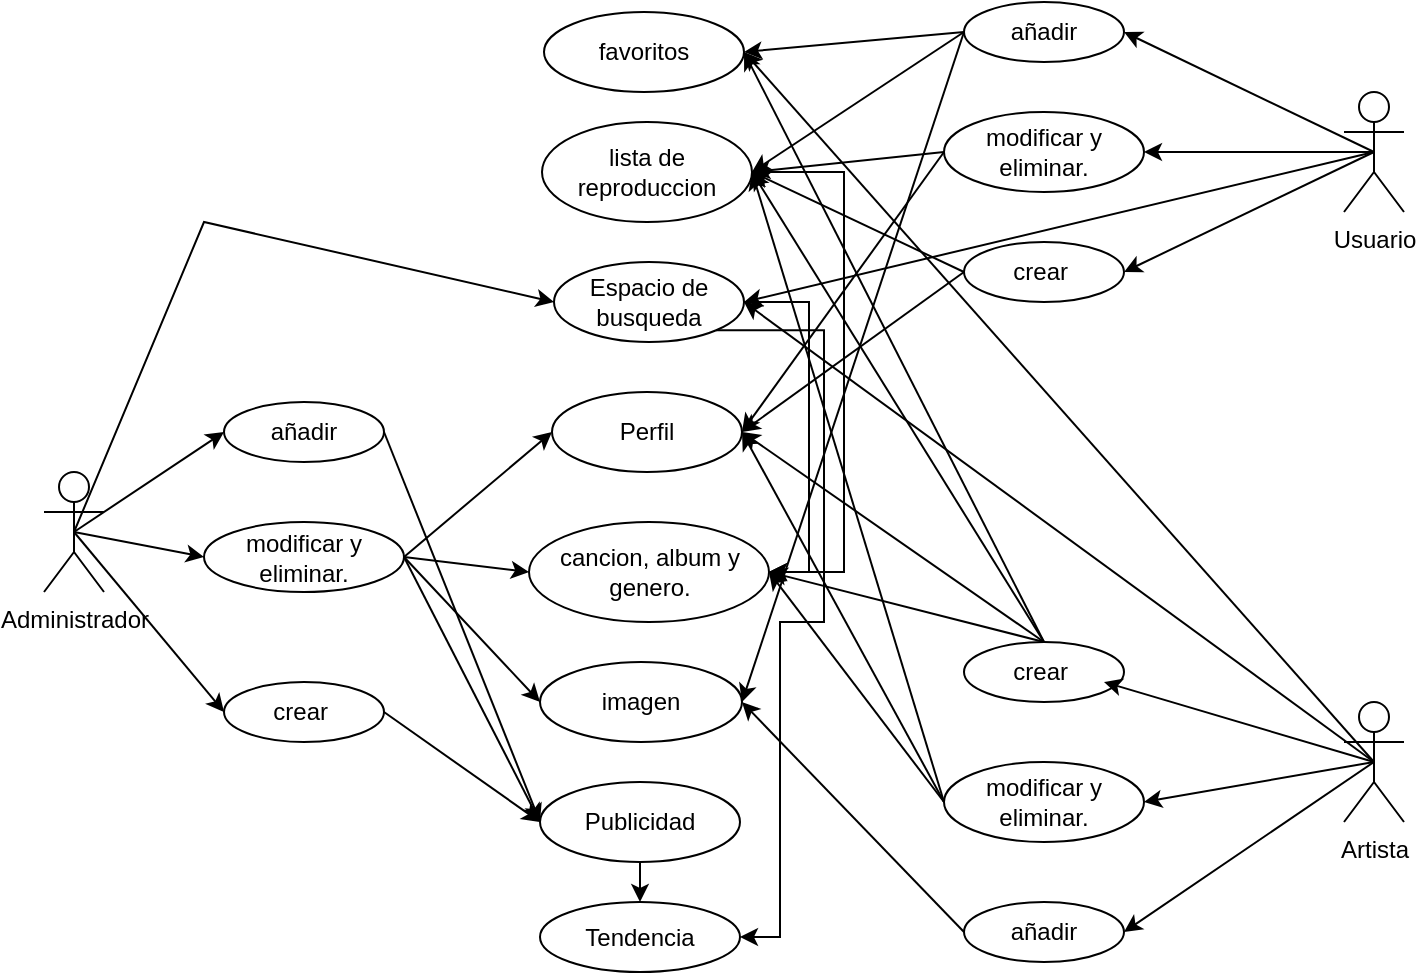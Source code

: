<mxfile version="24.2.3" type="device">
  <diagram name="Página-1" id="-5zOtFLq7SKK8Ss9scCu">
    <mxGraphModel dx="1076" dy="729" grid="1" gridSize="10" guides="1" tooltips="1" connect="1" arrows="1" fold="1" page="1" pageScale="1" pageWidth="827" pageHeight="1169" math="0" shadow="0">
      <root>
        <mxCell id="0" />
        <mxCell id="1" parent="0" />
        <mxCell id="MYRkEVuzvfeUx_2Qi6E3-7" value="Administrador" style="shape=umlActor;verticalLabelPosition=bottom;verticalAlign=top;html=1;outlineConnect=0;" vertex="1" parent="1">
          <mxGeometry x="60" y="275" width="30" height="60" as="geometry" />
        </mxCell>
        <mxCell id="MYRkEVuzvfeUx_2Qi6E3-8" value="Usuario" style="shape=umlActor;verticalLabelPosition=bottom;verticalAlign=top;html=1;outlineConnect=0;" vertex="1" parent="1">
          <mxGeometry x="710" y="85" width="30" height="60" as="geometry" />
        </mxCell>
        <mxCell id="MYRkEVuzvfeUx_2Qi6E3-9" value="Artista" style="shape=umlActor;verticalLabelPosition=bottom;verticalAlign=top;html=1;outlineConnect=0;" vertex="1" parent="1">
          <mxGeometry x="710" y="390" width="30" height="60" as="geometry" />
        </mxCell>
        <mxCell id="MYRkEVuzvfeUx_2Qi6E3-13" value="Perfil" style="ellipse;whiteSpace=wrap;html=1;" vertex="1" parent="1">
          <mxGeometry x="314" y="235" width="95" height="40" as="geometry" />
        </mxCell>
        <mxCell id="MYRkEVuzvfeUx_2Qi6E3-15" value="modificar y&lt;div&gt;eliminar.&lt;/div&gt;" style="ellipse;whiteSpace=wrap;html=1;" vertex="1" parent="1">
          <mxGeometry x="510" y="95" width="100" height="40" as="geometry" />
        </mxCell>
        <mxCell id="MYRkEVuzvfeUx_2Qi6E3-50" style="edgeStyle=orthogonalEdgeStyle;rounded=0;orthogonalLoop=1;jettySize=auto;html=1;exitX=1;exitY=0.5;exitDx=0;exitDy=0;entryX=1;entryY=0.5;entryDx=0;entryDy=0;" edge="1" parent="1" source="MYRkEVuzvfeUx_2Qi6E3-16" target="MYRkEVuzvfeUx_2Qi6E3-19">
          <mxGeometry relative="1" as="geometry">
            <Array as="points">
              <mxPoint x="460" y="125" />
              <mxPoint x="460" y="325" />
            </Array>
          </mxGeometry>
        </mxCell>
        <mxCell id="MYRkEVuzvfeUx_2Qi6E3-16" value="lista de reproduccion" style="ellipse;whiteSpace=wrap;html=1;" vertex="1" parent="1">
          <mxGeometry x="309" y="100" width="105" height="50" as="geometry" />
        </mxCell>
        <mxCell id="MYRkEVuzvfeUx_2Qi6E3-17" value="modificar y&lt;div&gt;eliminar.&lt;/div&gt;" style="ellipse;whiteSpace=wrap;html=1;" vertex="1" parent="1">
          <mxGeometry x="140" y="300" width="100" height="35" as="geometry" />
        </mxCell>
        <mxCell id="MYRkEVuzvfeUx_2Qi6E3-18" value="añadir" style="ellipse;whiteSpace=wrap;html=1;" vertex="1" parent="1">
          <mxGeometry x="520" y="490" width="80" height="30" as="geometry" />
        </mxCell>
        <mxCell id="MYRkEVuzvfeUx_2Qi6E3-19" value="cancion, album y genero." style="ellipse;whiteSpace=wrap;html=1;" vertex="1" parent="1">
          <mxGeometry x="302.5" y="300" width="120" height="50" as="geometry" />
        </mxCell>
        <mxCell id="MYRkEVuzvfeUx_2Qi6E3-49" style="edgeStyle=orthogonalEdgeStyle;rounded=0;orthogonalLoop=1;jettySize=auto;html=1;exitX=1;exitY=0.5;exitDx=0;exitDy=0;entryX=1;entryY=0.5;entryDx=0;entryDy=0;" edge="1" parent="1" source="MYRkEVuzvfeUx_2Qi6E3-20" target="MYRkEVuzvfeUx_2Qi6E3-19">
          <mxGeometry relative="1" as="geometry" />
        </mxCell>
        <mxCell id="MYRkEVuzvfeUx_2Qi6E3-51" style="edgeStyle=orthogonalEdgeStyle;rounded=0;orthogonalLoop=1;jettySize=auto;html=1;exitX=1;exitY=1;exitDx=0;exitDy=0;entryX=1;entryY=0.5;entryDx=0;entryDy=0;" edge="1" parent="1" source="MYRkEVuzvfeUx_2Qi6E3-20" target="MYRkEVuzvfeUx_2Qi6E3-33">
          <mxGeometry relative="1" as="geometry">
            <Array as="points">
              <mxPoint x="450" y="204" />
              <mxPoint x="450" y="350" />
              <mxPoint x="428" y="350" />
              <mxPoint x="428" y="508" />
            </Array>
          </mxGeometry>
        </mxCell>
        <mxCell id="MYRkEVuzvfeUx_2Qi6E3-20" value="Espacio de busqueda" style="ellipse;whiteSpace=wrap;html=1;" vertex="1" parent="1">
          <mxGeometry x="315" y="170" width="95" height="40" as="geometry" />
        </mxCell>
        <mxCell id="MYRkEVuzvfeUx_2Qi6E3-21" value="favoritos" style="ellipse;whiteSpace=wrap;html=1;" vertex="1" parent="1">
          <mxGeometry x="310" y="45" width="100" height="40" as="geometry" />
        </mxCell>
        <mxCell id="MYRkEVuzvfeUx_2Qi6E3-22" value="modificar y&lt;div&gt;eliminar.&lt;/div&gt;" style="ellipse;whiteSpace=wrap;html=1;" vertex="1" parent="1">
          <mxGeometry x="510" y="420" width="100" height="40" as="geometry" />
        </mxCell>
        <mxCell id="MYRkEVuzvfeUx_2Qi6E3-23" value="crear&amp;nbsp;" style="ellipse;whiteSpace=wrap;html=1;" vertex="1" parent="1">
          <mxGeometry x="150" y="380" width="80" height="30" as="geometry" />
        </mxCell>
        <mxCell id="MYRkEVuzvfeUx_2Qi6E3-24" value="crear&amp;nbsp;" style="ellipse;whiteSpace=wrap;html=1;" vertex="1" parent="1">
          <mxGeometry x="520" y="160" width="80" height="30" as="geometry" />
        </mxCell>
        <mxCell id="MYRkEVuzvfeUx_2Qi6E3-25" value="crear&amp;nbsp;" style="ellipse;whiteSpace=wrap;html=1;" vertex="1" parent="1">
          <mxGeometry x="520" y="360" width="80" height="30" as="geometry" />
        </mxCell>
        <mxCell id="MYRkEVuzvfeUx_2Qi6E3-26" value="añadir" style="ellipse;whiteSpace=wrap;html=1;" vertex="1" parent="1">
          <mxGeometry x="520" y="40" width="80" height="30" as="geometry" />
        </mxCell>
        <mxCell id="MYRkEVuzvfeUx_2Qi6E3-27" value="imagen" style="ellipse;whiteSpace=wrap;html=1;" vertex="1" parent="1">
          <mxGeometry x="308" y="370" width="101" height="40" as="geometry" />
        </mxCell>
        <mxCell id="MYRkEVuzvfeUx_2Qi6E3-28" value="Publicidad" style="ellipse;whiteSpace=wrap;html=1;" vertex="1" parent="1">
          <mxGeometry x="308" y="430" width="100" height="40" as="geometry" />
        </mxCell>
        <mxCell id="MYRkEVuzvfeUx_2Qi6E3-30" value="añadir" style="ellipse;whiteSpace=wrap;html=1;" vertex="1" parent="1">
          <mxGeometry x="150" y="240" width="80" height="30" as="geometry" />
        </mxCell>
        <mxCell id="MYRkEVuzvfeUx_2Qi6E3-33" value="Tendencia" style="ellipse;whiteSpace=wrap;html=1;" vertex="1" parent="1">
          <mxGeometry x="308" y="490" width="100" height="35" as="geometry" />
        </mxCell>
        <mxCell id="MYRkEVuzvfeUx_2Qi6E3-36" value="" style="endArrow=classic;html=1;rounded=0;entryX=1;entryY=0.5;entryDx=0;entryDy=0;exitX=0.5;exitY=0.5;exitDx=0;exitDy=0;exitPerimeter=0;" edge="1" parent="1" source="MYRkEVuzvfeUx_2Qi6E3-8" target="MYRkEVuzvfeUx_2Qi6E3-15">
          <mxGeometry width="50" height="50" relative="1" as="geometry">
            <mxPoint x="710" y="115" as="sourcePoint" />
            <mxPoint x="720" y="70" as="targetPoint" />
          </mxGeometry>
        </mxCell>
        <mxCell id="MYRkEVuzvfeUx_2Qi6E3-38" value="" style="endArrow=classic;html=1;rounded=0;exitX=0.5;exitY=0.5;exitDx=0;exitDy=0;exitPerimeter=0;entryX=1;entryY=0.5;entryDx=0;entryDy=0;" edge="1" parent="1" source="MYRkEVuzvfeUx_2Qi6E3-8" target="MYRkEVuzvfeUx_2Qi6E3-24">
          <mxGeometry width="50" height="50" relative="1" as="geometry">
            <mxPoint x="500" y="320" as="sourcePoint" />
            <mxPoint x="550" y="270" as="targetPoint" />
          </mxGeometry>
        </mxCell>
        <mxCell id="MYRkEVuzvfeUx_2Qi6E3-39" value="" style="endArrow=classic;html=1;rounded=0;exitX=0.5;exitY=0.5;exitDx=0;exitDy=0;exitPerimeter=0;entryX=1;entryY=0.5;entryDx=0;entryDy=0;" edge="1" parent="1" source="MYRkEVuzvfeUx_2Qi6E3-8" target="MYRkEVuzvfeUx_2Qi6E3-26">
          <mxGeometry width="50" height="50" relative="1" as="geometry">
            <mxPoint x="510" y="330" as="sourcePoint" />
            <mxPoint x="560" y="280" as="targetPoint" />
          </mxGeometry>
        </mxCell>
        <mxCell id="MYRkEVuzvfeUx_2Qi6E3-40" value="" style="endArrow=classic;html=1;rounded=0;exitX=0;exitY=0.5;exitDx=0;exitDy=0;entryX=1;entryY=0.5;entryDx=0;entryDy=0;" edge="1" parent="1" source="MYRkEVuzvfeUx_2Qi6E3-26" target="MYRkEVuzvfeUx_2Qi6E3-21">
          <mxGeometry width="50" height="50" relative="1" as="geometry">
            <mxPoint x="520" y="340" as="sourcePoint" />
            <mxPoint x="570" y="290" as="targetPoint" />
          </mxGeometry>
        </mxCell>
        <mxCell id="MYRkEVuzvfeUx_2Qi6E3-41" value="" style="endArrow=classic;html=1;rounded=0;exitX=0;exitY=0.5;exitDx=0;exitDy=0;entryX=1;entryY=0.5;entryDx=0;entryDy=0;" edge="1" parent="1" source="MYRkEVuzvfeUx_2Qi6E3-26" target="MYRkEVuzvfeUx_2Qi6E3-16">
          <mxGeometry width="50" height="50" relative="1" as="geometry">
            <mxPoint x="530" y="350" as="sourcePoint" />
            <mxPoint x="409" y="255" as="targetPoint" />
          </mxGeometry>
        </mxCell>
        <mxCell id="MYRkEVuzvfeUx_2Qi6E3-42" value="" style="endArrow=classic;html=1;rounded=0;exitX=0;exitY=0.5;exitDx=0;exitDy=0;entryX=1;entryY=0.5;entryDx=0;entryDy=0;" edge="1" parent="1" source="MYRkEVuzvfeUx_2Qi6E3-26" target="MYRkEVuzvfeUx_2Qi6E3-27">
          <mxGeometry width="50" height="50" relative="1" as="geometry">
            <mxPoint x="540" y="360" as="sourcePoint" />
            <mxPoint x="590" y="310" as="targetPoint" />
          </mxGeometry>
        </mxCell>
        <mxCell id="MYRkEVuzvfeUx_2Qi6E3-43" value="" style="endArrow=classic;html=1;rounded=0;exitX=0;exitY=0.5;exitDx=0;exitDy=0;entryX=1;entryY=0.5;entryDx=0;entryDy=0;" edge="1" parent="1" source="MYRkEVuzvfeUx_2Qi6E3-15" target="MYRkEVuzvfeUx_2Qi6E3-16">
          <mxGeometry width="50" height="50" relative="1" as="geometry">
            <mxPoint x="550" y="370" as="sourcePoint" />
            <mxPoint x="600" y="320" as="targetPoint" />
          </mxGeometry>
        </mxCell>
        <mxCell id="MYRkEVuzvfeUx_2Qi6E3-44" value="" style="endArrow=classic;html=1;rounded=0;exitX=0;exitY=0.5;exitDx=0;exitDy=0;entryX=1;entryY=0.5;entryDx=0;entryDy=0;" edge="1" parent="1" source="MYRkEVuzvfeUx_2Qi6E3-24" target="MYRkEVuzvfeUx_2Qi6E3-16">
          <mxGeometry width="50" height="50" relative="1" as="geometry">
            <mxPoint x="560" y="380" as="sourcePoint" />
            <mxPoint x="610" y="330" as="targetPoint" />
          </mxGeometry>
        </mxCell>
        <mxCell id="MYRkEVuzvfeUx_2Qi6E3-45" value="" style="endArrow=classic;html=1;rounded=0;exitX=0;exitY=0.5;exitDx=0;exitDy=0;entryX=1;entryY=0.5;entryDx=0;entryDy=0;" edge="1" parent="1" source="MYRkEVuzvfeUx_2Qi6E3-24" target="MYRkEVuzvfeUx_2Qi6E3-13">
          <mxGeometry width="50" height="50" relative="1" as="geometry">
            <mxPoint x="530" y="220" as="sourcePoint" />
            <mxPoint x="510" y="290" as="targetPoint" />
          </mxGeometry>
        </mxCell>
        <mxCell id="MYRkEVuzvfeUx_2Qi6E3-46" value="" style="endArrow=classic;html=1;rounded=0;exitX=0.5;exitY=0.5;exitDx=0;exitDy=0;exitPerimeter=0;entryX=1;entryY=0.5;entryDx=0;entryDy=0;" edge="1" parent="1" source="MYRkEVuzvfeUx_2Qi6E3-8" target="MYRkEVuzvfeUx_2Qi6E3-20">
          <mxGeometry width="50" height="50" relative="1" as="geometry">
            <mxPoint x="580" y="400" as="sourcePoint" />
            <mxPoint x="630" y="350" as="targetPoint" />
          </mxGeometry>
        </mxCell>
        <mxCell id="MYRkEVuzvfeUx_2Qi6E3-47" value="" style="endArrow=classic;html=1;rounded=0;exitX=0.5;exitY=0.5;exitDx=0;exitDy=0;exitPerimeter=0;" edge="1" parent="1" source="MYRkEVuzvfeUx_2Qi6E3-9">
          <mxGeometry width="50" height="50" relative="1" as="geometry">
            <mxPoint x="700" y="450" as="sourcePoint" />
            <mxPoint x="590" y="380" as="targetPoint" />
            <Array as="points" />
          </mxGeometry>
        </mxCell>
        <mxCell id="MYRkEVuzvfeUx_2Qi6E3-48" value="" style="endArrow=classic;html=1;rounded=0;exitX=0;exitY=0.5;exitDx=0;exitDy=0;entryX=1;entryY=0.5;entryDx=0;entryDy=0;" edge="1" parent="1" source="MYRkEVuzvfeUx_2Qi6E3-15" target="MYRkEVuzvfeUx_2Qi6E3-13">
          <mxGeometry width="50" height="50" relative="1" as="geometry">
            <mxPoint x="630" y="320" as="sourcePoint" />
            <mxPoint x="680" y="270" as="targetPoint" />
          </mxGeometry>
        </mxCell>
        <mxCell id="MYRkEVuzvfeUx_2Qi6E3-52" value="" style="endArrow=classic;html=1;rounded=0;exitX=0.5;exitY=0;exitDx=0;exitDy=0;entryX=1;entryY=0.5;entryDx=0;entryDy=0;" edge="1" parent="1" source="MYRkEVuzvfeUx_2Qi6E3-25" target="MYRkEVuzvfeUx_2Qi6E3-19">
          <mxGeometry width="50" height="50" relative="1" as="geometry">
            <mxPoint x="535" y="320" as="sourcePoint" />
            <mxPoint x="585" y="270" as="targetPoint" />
          </mxGeometry>
        </mxCell>
        <mxCell id="MYRkEVuzvfeUx_2Qi6E3-53" value="" style="endArrow=classic;html=1;rounded=0;entryX=1;entryY=0.5;entryDx=0;entryDy=0;" edge="1" parent="1" target="MYRkEVuzvfeUx_2Qi6E3-13">
          <mxGeometry width="50" height="50" relative="1" as="geometry">
            <mxPoint x="560" y="360" as="sourcePoint" />
            <mxPoint x="610" y="285" as="targetPoint" />
          </mxGeometry>
        </mxCell>
        <mxCell id="MYRkEVuzvfeUx_2Qi6E3-54" value="" style="endArrow=classic;html=1;rounded=0;exitX=0.5;exitY=0.5;exitDx=0;exitDy=0;exitPerimeter=0;entryX=1;entryY=0.5;entryDx=0;entryDy=0;" edge="1" parent="1" source="MYRkEVuzvfeUx_2Qi6E3-9" target="MYRkEVuzvfeUx_2Qi6E3-22">
          <mxGeometry width="50" height="50" relative="1" as="geometry">
            <mxPoint x="630" y="450" as="sourcePoint" />
            <mxPoint x="680" y="400" as="targetPoint" />
          </mxGeometry>
        </mxCell>
        <mxCell id="MYRkEVuzvfeUx_2Qi6E3-55" value="" style="endArrow=classic;html=1;rounded=0;exitX=0.5;exitY=0.5;exitDx=0;exitDy=0;exitPerimeter=0;entryX=1;entryY=0.5;entryDx=0;entryDy=0;" edge="1" parent="1" source="MYRkEVuzvfeUx_2Qi6E3-9" target="MYRkEVuzvfeUx_2Qi6E3-18">
          <mxGeometry width="50" height="50" relative="1" as="geometry">
            <mxPoint x="640" y="460" as="sourcePoint" />
            <mxPoint x="690" y="410" as="targetPoint" />
          </mxGeometry>
        </mxCell>
        <mxCell id="MYRkEVuzvfeUx_2Qi6E3-56" value="" style="endArrow=classic;html=1;rounded=0;exitX=0.5;exitY=0;exitDx=0;exitDy=0;entryX=1;entryY=0.5;entryDx=0;entryDy=0;" edge="1" parent="1" source="MYRkEVuzvfeUx_2Qi6E3-25" target="MYRkEVuzvfeUx_2Qi6E3-21">
          <mxGeometry width="50" height="50" relative="1" as="geometry">
            <mxPoint x="600" y="630" as="sourcePoint" />
            <mxPoint x="650" y="580" as="targetPoint" />
          </mxGeometry>
        </mxCell>
        <mxCell id="MYRkEVuzvfeUx_2Qi6E3-57" value="" style="endArrow=classic;html=1;rounded=0;exitX=0.5;exitY=0;exitDx=0;exitDy=0;entryX=1;entryY=0.5;entryDx=0;entryDy=0;" edge="1" parent="1" source="MYRkEVuzvfeUx_2Qi6E3-25" target="MYRkEVuzvfeUx_2Qi6E3-16">
          <mxGeometry width="50" height="50" relative="1" as="geometry">
            <mxPoint x="530" y="610" as="sourcePoint" />
            <mxPoint x="580" y="560" as="targetPoint" />
          </mxGeometry>
        </mxCell>
        <mxCell id="MYRkEVuzvfeUx_2Qi6E3-59" value="" style="endArrow=classic;html=1;rounded=0;exitX=0;exitY=0.5;exitDx=0;exitDy=0;entryX=1;entryY=0.5;entryDx=0;entryDy=0;" edge="1" parent="1" source="MYRkEVuzvfeUx_2Qi6E3-18" target="MYRkEVuzvfeUx_2Qi6E3-27">
          <mxGeometry width="50" height="50" relative="1" as="geometry">
            <mxPoint x="680" y="500" as="sourcePoint" />
            <mxPoint x="730" y="450" as="targetPoint" />
          </mxGeometry>
        </mxCell>
        <mxCell id="MYRkEVuzvfeUx_2Qi6E3-60" value="" style="endArrow=classic;html=1;rounded=0;exitX=0;exitY=0.5;exitDx=0;exitDy=0;entryX=1;entryY=0.5;entryDx=0;entryDy=0;" edge="1" parent="1" source="MYRkEVuzvfeUx_2Qi6E3-22" target="MYRkEVuzvfeUx_2Qi6E3-16">
          <mxGeometry width="50" height="50" relative="1" as="geometry">
            <mxPoint x="690" y="510" as="sourcePoint" />
            <mxPoint x="740" y="460" as="targetPoint" />
          </mxGeometry>
        </mxCell>
        <mxCell id="MYRkEVuzvfeUx_2Qi6E3-61" value="" style="endArrow=classic;html=1;rounded=0;exitX=0;exitY=0.5;exitDx=0;exitDy=0;entryX=1;entryY=0.5;entryDx=0;entryDy=0;" edge="1" parent="1" source="MYRkEVuzvfeUx_2Qi6E3-22" target="MYRkEVuzvfeUx_2Qi6E3-13">
          <mxGeometry width="50" height="50" relative="1" as="geometry">
            <mxPoint x="700" y="520" as="sourcePoint" />
            <mxPoint x="750" y="470" as="targetPoint" />
          </mxGeometry>
        </mxCell>
        <mxCell id="MYRkEVuzvfeUx_2Qi6E3-62" value="" style="endArrow=classic;html=1;rounded=0;exitX=0;exitY=0.5;exitDx=0;exitDy=0;entryX=1;entryY=0.5;entryDx=0;entryDy=0;" edge="1" parent="1" source="MYRkEVuzvfeUx_2Qi6E3-22" target="MYRkEVuzvfeUx_2Qi6E3-19">
          <mxGeometry width="50" height="50" relative="1" as="geometry">
            <mxPoint x="710" y="530" as="sourcePoint" />
            <mxPoint x="760" y="480" as="targetPoint" />
          </mxGeometry>
        </mxCell>
        <mxCell id="MYRkEVuzvfeUx_2Qi6E3-64" value="" style="endArrow=classic;html=1;rounded=0;exitX=0.5;exitY=0.5;exitDx=0;exitDy=0;exitPerimeter=0;entryX=1;entryY=0.5;entryDx=0;entryDy=0;" edge="1" parent="1" source="MYRkEVuzvfeUx_2Qi6E3-9" target="MYRkEVuzvfeUx_2Qi6E3-21">
          <mxGeometry width="50" height="50" relative="1" as="geometry">
            <mxPoint x="390" y="360" as="sourcePoint" />
            <mxPoint x="440" y="310" as="targetPoint" />
          </mxGeometry>
        </mxCell>
        <mxCell id="MYRkEVuzvfeUx_2Qi6E3-65" value="" style="endArrow=classic;html=1;rounded=0;exitX=0.5;exitY=0.5;exitDx=0;exitDy=0;exitPerimeter=0;entryX=1;entryY=0.5;entryDx=0;entryDy=0;" edge="1" parent="1" source="MYRkEVuzvfeUx_2Qi6E3-9" target="MYRkEVuzvfeUx_2Qi6E3-20">
          <mxGeometry width="50" height="50" relative="1" as="geometry">
            <mxPoint x="390" y="360" as="sourcePoint" />
            <mxPoint x="440" y="310" as="targetPoint" />
          </mxGeometry>
        </mxCell>
        <mxCell id="MYRkEVuzvfeUx_2Qi6E3-66" value="" style="endArrow=classic;html=1;rounded=0;exitX=0.5;exitY=0.5;exitDx=0;exitDy=0;exitPerimeter=0;entryX=0;entryY=0.5;entryDx=0;entryDy=0;" edge="1" parent="1" source="MYRkEVuzvfeUx_2Qi6E3-7" target="MYRkEVuzvfeUx_2Qi6E3-30">
          <mxGeometry width="50" height="50" relative="1" as="geometry">
            <mxPoint x="150" y="500" as="sourcePoint" />
            <mxPoint x="240" y="430" as="targetPoint" />
          </mxGeometry>
        </mxCell>
        <mxCell id="MYRkEVuzvfeUx_2Qi6E3-67" value="" style="endArrow=classic;html=1;rounded=0;exitX=0.5;exitY=0.5;exitDx=0;exitDy=0;exitPerimeter=0;entryX=0;entryY=0.5;entryDx=0;entryDy=0;" edge="1" parent="1" source="MYRkEVuzvfeUx_2Qi6E3-7" target="MYRkEVuzvfeUx_2Qi6E3-17">
          <mxGeometry width="50" height="50" relative="1" as="geometry">
            <mxPoint x="160" y="510" as="sourcePoint" />
            <mxPoint x="250" y="440" as="targetPoint" />
          </mxGeometry>
        </mxCell>
        <mxCell id="MYRkEVuzvfeUx_2Qi6E3-68" value="" style="endArrow=classic;html=1;rounded=0;exitX=0.5;exitY=0.5;exitDx=0;exitDy=0;exitPerimeter=0;entryX=0;entryY=0.5;entryDx=0;entryDy=0;" edge="1" parent="1" source="MYRkEVuzvfeUx_2Qi6E3-7" target="MYRkEVuzvfeUx_2Qi6E3-23">
          <mxGeometry width="50" height="50" relative="1" as="geometry">
            <mxPoint x="170" y="520" as="sourcePoint" />
            <mxPoint x="260" y="450" as="targetPoint" />
          </mxGeometry>
        </mxCell>
        <mxCell id="MYRkEVuzvfeUx_2Qi6E3-69" value="" style="endArrow=classic;html=1;rounded=0;exitX=1;exitY=0.5;exitDx=0;exitDy=0;entryX=0;entryY=0.5;entryDx=0;entryDy=0;" edge="1" parent="1" source="MYRkEVuzvfeUx_2Qi6E3-30" target="MYRkEVuzvfeUx_2Qi6E3-28">
          <mxGeometry width="50" height="50" relative="1" as="geometry">
            <mxPoint x="180" y="530" as="sourcePoint" />
            <mxPoint x="270" y="460" as="targetPoint" />
          </mxGeometry>
        </mxCell>
        <mxCell id="MYRkEVuzvfeUx_2Qi6E3-71" value="" style="endArrow=classic;html=1;rounded=0;exitX=0.5;exitY=1;exitDx=0;exitDy=0;entryX=0.5;entryY=0;entryDx=0;entryDy=0;" edge="1" parent="1" source="MYRkEVuzvfeUx_2Qi6E3-28" target="MYRkEVuzvfeUx_2Qi6E3-33">
          <mxGeometry width="50" height="50" relative="1" as="geometry">
            <mxPoint x="180" y="520" as="sourcePoint" />
            <mxPoint x="270" y="450" as="targetPoint" />
          </mxGeometry>
        </mxCell>
        <mxCell id="MYRkEVuzvfeUx_2Qi6E3-72" value="" style="endArrow=classic;html=1;rounded=0;exitX=1;exitY=0.5;exitDx=0;exitDy=0;entryX=0;entryY=0.5;entryDx=0;entryDy=0;" edge="1" parent="1" source="MYRkEVuzvfeUx_2Qi6E3-17" target="MYRkEVuzvfeUx_2Qi6E3-28">
          <mxGeometry width="50" height="50" relative="1" as="geometry">
            <mxPoint x="210" y="560" as="sourcePoint" />
            <mxPoint x="300" y="490" as="targetPoint" />
          </mxGeometry>
        </mxCell>
        <mxCell id="MYRkEVuzvfeUx_2Qi6E3-73" value="" style="endArrow=classic;html=1;rounded=0;exitX=1;exitY=0.5;exitDx=0;exitDy=0;entryX=0;entryY=0.5;entryDx=0;entryDy=0;" edge="1" parent="1" source="MYRkEVuzvfeUx_2Qi6E3-23" target="MYRkEVuzvfeUx_2Qi6E3-28">
          <mxGeometry width="50" height="50" relative="1" as="geometry">
            <mxPoint x="220" y="570" as="sourcePoint" />
            <mxPoint x="310" y="500" as="targetPoint" />
          </mxGeometry>
        </mxCell>
        <mxCell id="MYRkEVuzvfeUx_2Qi6E3-74" value="" style="endArrow=classic;html=1;rounded=0;exitX=1;exitY=0.5;exitDx=0;exitDy=0;entryX=0;entryY=0.5;entryDx=0;entryDy=0;" edge="1" parent="1" source="MYRkEVuzvfeUx_2Qi6E3-17" target="MYRkEVuzvfeUx_2Qi6E3-13">
          <mxGeometry width="50" height="50" relative="1" as="geometry">
            <mxPoint x="230" y="580" as="sourcePoint" />
            <mxPoint x="320" y="510" as="targetPoint" />
          </mxGeometry>
        </mxCell>
        <mxCell id="MYRkEVuzvfeUx_2Qi6E3-75" value="" style="endArrow=classic;html=1;rounded=0;exitX=1;exitY=0.5;exitDx=0;exitDy=0;entryX=0;entryY=0.5;entryDx=0;entryDy=0;" edge="1" parent="1" source="MYRkEVuzvfeUx_2Qi6E3-17" target="MYRkEVuzvfeUx_2Qi6E3-19">
          <mxGeometry width="50" height="50" relative="1" as="geometry">
            <mxPoint x="240" y="590" as="sourcePoint" />
            <mxPoint x="330" y="520" as="targetPoint" />
          </mxGeometry>
        </mxCell>
        <mxCell id="MYRkEVuzvfeUx_2Qi6E3-76" value="" style="endArrow=classic;html=1;rounded=0;exitX=1;exitY=0.5;exitDx=0;exitDy=0;entryX=0;entryY=0.5;entryDx=0;entryDy=0;" edge="1" parent="1" source="MYRkEVuzvfeUx_2Qi6E3-17" target="MYRkEVuzvfeUx_2Qi6E3-27">
          <mxGeometry width="50" height="50" relative="1" as="geometry">
            <mxPoint x="250" y="600" as="sourcePoint" />
            <mxPoint x="340" y="530" as="targetPoint" />
          </mxGeometry>
        </mxCell>
        <mxCell id="MYRkEVuzvfeUx_2Qi6E3-77" value="" style="endArrow=classic;html=1;rounded=0;exitX=0.5;exitY=0.5;exitDx=0;exitDy=0;exitPerimeter=0;entryX=0;entryY=0.5;entryDx=0;entryDy=0;" edge="1" parent="1" source="MYRkEVuzvfeUx_2Qi6E3-7" target="MYRkEVuzvfeUx_2Qi6E3-20">
          <mxGeometry width="50" height="50" relative="1" as="geometry">
            <mxPoint x="260" y="610" as="sourcePoint" />
            <mxPoint x="350" y="540" as="targetPoint" />
            <Array as="points">
              <mxPoint x="140" y="150" />
            </Array>
          </mxGeometry>
        </mxCell>
      </root>
    </mxGraphModel>
  </diagram>
</mxfile>
